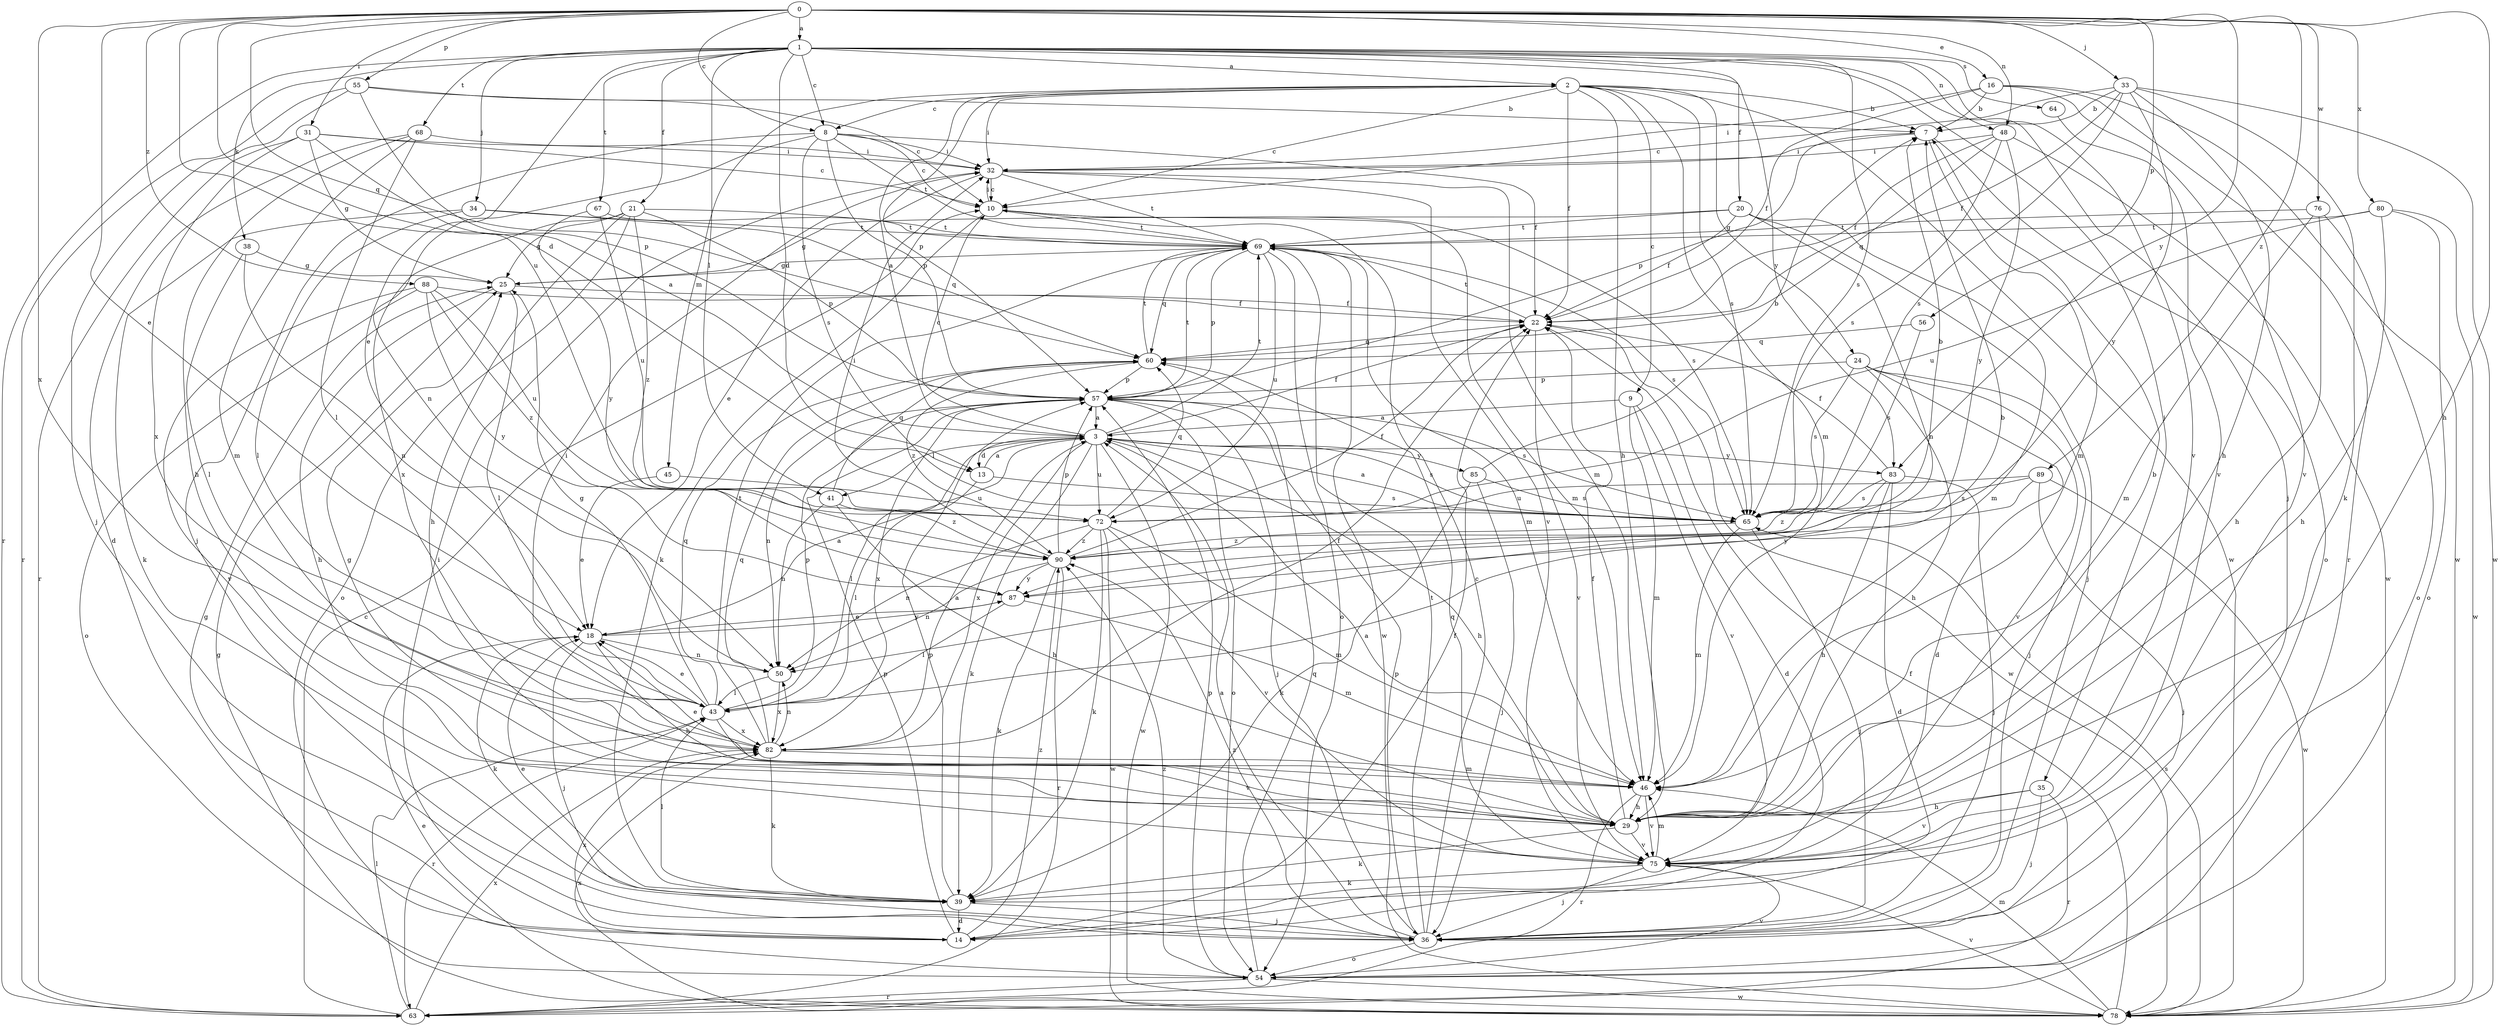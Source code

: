 strict digraph  {
0;
1;
2;
3;
7;
8;
9;
10;
13;
14;
16;
18;
20;
21;
22;
24;
25;
29;
31;
32;
33;
34;
35;
36;
38;
39;
41;
43;
45;
46;
48;
50;
54;
55;
56;
57;
60;
63;
64;
65;
67;
68;
69;
72;
75;
76;
78;
80;
82;
83;
85;
87;
88;
89;
90;
0 -> 1  [label=a];
0 -> 8  [label=c];
0 -> 13  [label=d];
0 -> 16  [label=e];
0 -> 18  [label=e];
0 -> 29  [label=h];
0 -> 31  [label=i];
0 -> 33  [label=j];
0 -> 48  [label=n];
0 -> 55  [label=p];
0 -> 56  [label=p];
0 -> 60  [label=q];
0 -> 72  [label=u];
0 -> 76  [label=w];
0 -> 80  [label=x];
0 -> 82  [label=x];
0 -> 83  [label=y];
0 -> 88  [label=z];
0 -> 89  [label=z];
1 -> 2  [label=a];
1 -> 8  [label=c];
1 -> 13  [label=d];
1 -> 18  [label=e];
1 -> 20  [label=f];
1 -> 21  [label=f];
1 -> 34  [label=j];
1 -> 35  [label=j];
1 -> 36  [label=j];
1 -> 38  [label=k];
1 -> 41  [label=l];
1 -> 48  [label=n];
1 -> 63  [label=r];
1 -> 64  [label=s];
1 -> 65  [label=s];
1 -> 67  [label=t];
1 -> 68  [label=t];
1 -> 75  [label=v];
1 -> 83  [label=y];
2 -> 7  [label=b];
2 -> 8  [label=c];
2 -> 9  [label=c];
2 -> 10  [label=c];
2 -> 22  [label=f];
2 -> 24  [label=g];
2 -> 29  [label=h];
2 -> 32  [label=i];
2 -> 45  [label=m];
2 -> 46  [label=m];
2 -> 57  [label=p];
2 -> 65  [label=s];
2 -> 78  [label=w];
3 -> 2  [label=a];
3 -> 10  [label=c];
3 -> 13  [label=d];
3 -> 22  [label=f];
3 -> 29  [label=h];
3 -> 39  [label=k];
3 -> 41  [label=l];
3 -> 43  [label=l];
3 -> 65  [label=s];
3 -> 69  [label=t];
3 -> 72  [label=u];
3 -> 78  [label=w];
3 -> 82  [label=x];
3 -> 83  [label=y];
3 -> 85  [label=y];
7 -> 32  [label=i];
7 -> 46  [label=m];
7 -> 54  [label=o];
7 -> 57  [label=p];
8 -> 10  [label=c];
8 -> 22  [label=f];
8 -> 32  [label=i];
8 -> 36  [label=j];
8 -> 50  [label=n];
8 -> 57  [label=p];
8 -> 65  [label=s];
8 -> 69  [label=t];
9 -> 3  [label=a];
9 -> 14  [label=d];
9 -> 46  [label=m];
9 -> 75  [label=v];
10 -> 32  [label=i];
10 -> 39  [label=k];
10 -> 46  [label=m];
10 -> 65  [label=s];
10 -> 69  [label=t];
13 -> 3  [label=a];
13 -> 43  [label=l];
13 -> 65  [label=s];
14 -> 22  [label=f];
14 -> 25  [label=g];
14 -> 32  [label=i];
14 -> 57  [label=p];
14 -> 82  [label=x];
14 -> 90  [label=z];
16 -> 7  [label=b];
16 -> 22  [label=f];
16 -> 32  [label=i];
16 -> 63  [label=r];
16 -> 75  [label=v];
16 -> 78  [label=w];
18 -> 3  [label=a];
18 -> 29  [label=h];
18 -> 36  [label=j];
18 -> 39  [label=k];
18 -> 50  [label=n];
18 -> 87  [label=y];
20 -> 22  [label=f];
20 -> 25  [label=g];
20 -> 36  [label=j];
20 -> 46  [label=m];
20 -> 50  [label=n];
20 -> 69  [label=t];
21 -> 25  [label=g];
21 -> 29  [label=h];
21 -> 54  [label=o];
21 -> 57  [label=p];
21 -> 69  [label=t];
21 -> 82  [label=x];
21 -> 90  [label=z];
22 -> 60  [label=q];
22 -> 69  [label=t];
22 -> 75  [label=v];
22 -> 78  [label=w];
24 -> 14  [label=d];
24 -> 29  [label=h];
24 -> 36  [label=j];
24 -> 57  [label=p];
24 -> 65  [label=s];
24 -> 75  [label=v];
25 -> 22  [label=f];
25 -> 29  [label=h];
25 -> 43  [label=l];
29 -> 3  [label=a];
29 -> 7  [label=b];
29 -> 22  [label=f];
29 -> 25  [label=g];
29 -> 39  [label=k];
29 -> 75  [label=v];
31 -> 3  [label=a];
31 -> 10  [label=c];
31 -> 25  [label=g];
31 -> 32  [label=i];
31 -> 63  [label=r];
31 -> 82  [label=x];
32 -> 10  [label=c];
32 -> 18  [label=e];
32 -> 46  [label=m];
32 -> 69  [label=t];
32 -> 75  [label=v];
33 -> 7  [label=b];
33 -> 10  [label=c];
33 -> 22  [label=f];
33 -> 29  [label=h];
33 -> 39  [label=k];
33 -> 65  [label=s];
33 -> 78  [label=w];
33 -> 87  [label=y];
34 -> 39  [label=k];
34 -> 43  [label=l];
34 -> 60  [label=q];
34 -> 69  [label=t];
35 -> 29  [label=h];
35 -> 36  [label=j];
35 -> 63  [label=r];
35 -> 75  [label=v];
36 -> 3  [label=a];
36 -> 10  [label=c];
36 -> 54  [label=o];
36 -> 57  [label=p];
36 -> 69  [label=t];
36 -> 90  [label=z];
38 -> 25  [label=g];
38 -> 43  [label=l];
38 -> 50  [label=n];
39 -> 14  [label=d];
39 -> 18  [label=e];
39 -> 36  [label=j];
39 -> 43  [label=l];
39 -> 57  [label=p];
41 -> 29  [label=h];
41 -> 50  [label=n];
41 -> 60  [label=q];
41 -> 90  [label=z];
43 -> 7  [label=b];
43 -> 18  [label=e];
43 -> 25  [label=g];
43 -> 57  [label=p];
43 -> 60  [label=q];
43 -> 63  [label=r];
43 -> 75  [label=v];
43 -> 82  [label=x];
45 -> 18  [label=e];
45 -> 72  [label=u];
46 -> 18  [label=e];
46 -> 29  [label=h];
46 -> 63  [label=r];
46 -> 75  [label=v];
48 -> 22  [label=f];
48 -> 32  [label=i];
48 -> 60  [label=q];
48 -> 65  [label=s];
48 -> 78  [label=w];
48 -> 87  [label=y];
50 -> 43  [label=l];
50 -> 82  [label=x];
54 -> 57  [label=p];
54 -> 60  [label=q];
54 -> 63  [label=r];
54 -> 75  [label=v];
54 -> 78  [label=w];
54 -> 90  [label=z];
55 -> 7  [label=b];
55 -> 10  [label=c];
55 -> 36  [label=j];
55 -> 57  [label=p];
55 -> 63  [label=r];
56 -> 60  [label=q];
56 -> 65  [label=s];
57 -> 3  [label=a];
57 -> 36  [label=j];
57 -> 50  [label=n];
57 -> 54  [label=o];
57 -> 65  [label=s];
57 -> 69  [label=t];
57 -> 82  [label=x];
60 -> 57  [label=p];
60 -> 69  [label=t];
60 -> 90  [label=z];
63 -> 10  [label=c];
63 -> 43  [label=l];
63 -> 82  [label=x];
64 -> 75  [label=v];
65 -> 3  [label=a];
65 -> 36  [label=j];
65 -> 46  [label=m];
65 -> 90  [label=z];
67 -> 69  [label=t];
67 -> 72  [label=u];
67 -> 87  [label=y];
68 -> 14  [label=d];
68 -> 29  [label=h];
68 -> 32  [label=i];
68 -> 43  [label=l];
68 -> 46  [label=m];
69 -> 25  [label=g];
69 -> 46  [label=m];
69 -> 54  [label=o];
69 -> 57  [label=p];
69 -> 60  [label=q];
69 -> 65  [label=s];
69 -> 72  [label=u];
69 -> 78  [label=w];
72 -> 39  [label=k];
72 -> 46  [label=m];
72 -> 50  [label=n];
72 -> 60  [label=q];
72 -> 75  [label=v];
72 -> 78  [label=w];
72 -> 90  [label=z];
75 -> 36  [label=j];
75 -> 39  [label=k];
75 -> 46  [label=m];
75 -> 60  [label=q];
76 -> 29  [label=h];
76 -> 46  [label=m];
76 -> 54  [label=o];
76 -> 69  [label=t];
78 -> 18  [label=e];
78 -> 22  [label=f];
78 -> 25  [label=g];
78 -> 46  [label=m];
78 -> 65  [label=s];
78 -> 75  [label=v];
78 -> 82  [label=x];
80 -> 29  [label=h];
80 -> 54  [label=o];
80 -> 69  [label=t];
80 -> 72  [label=u];
80 -> 78  [label=w];
82 -> 3  [label=a];
82 -> 22  [label=f];
82 -> 32  [label=i];
82 -> 39  [label=k];
82 -> 46  [label=m];
82 -> 50  [label=n];
82 -> 60  [label=q];
82 -> 69  [label=t];
83 -> 14  [label=d];
83 -> 22  [label=f];
83 -> 29  [label=h];
83 -> 36  [label=j];
83 -> 65  [label=s];
83 -> 90  [label=z];
85 -> 7  [label=b];
85 -> 36  [label=j];
85 -> 39  [label=k];
85 -> 65  [label=s];
87 -> 18  [label=e];
87 -> 43  [label=l];
87 -> 46  [label=m];
88 -> 22  [label=f];
88 -> 54  [label=o];
88 -> 72  [label=u];
88 -> 75  [label=v];
88 -> 87  [label=y];
88 -> 90  [label=z];
89 -> 36  [label=j];
89 -> 65  [label=s];
89 -> 72  [label=u];
89 -> 78  [label=w];
89 -> 87  [label=y];
90 -> 7  [label=b];
90 -> 22  [label=f];
90 -> 32  [label=i];
90 -> 39  [label=k];
90 -> 50  [label=n];
90 -> 57  [label=p];
90 -> 63  [label=r];
90 -> 87  [label=y];
}

